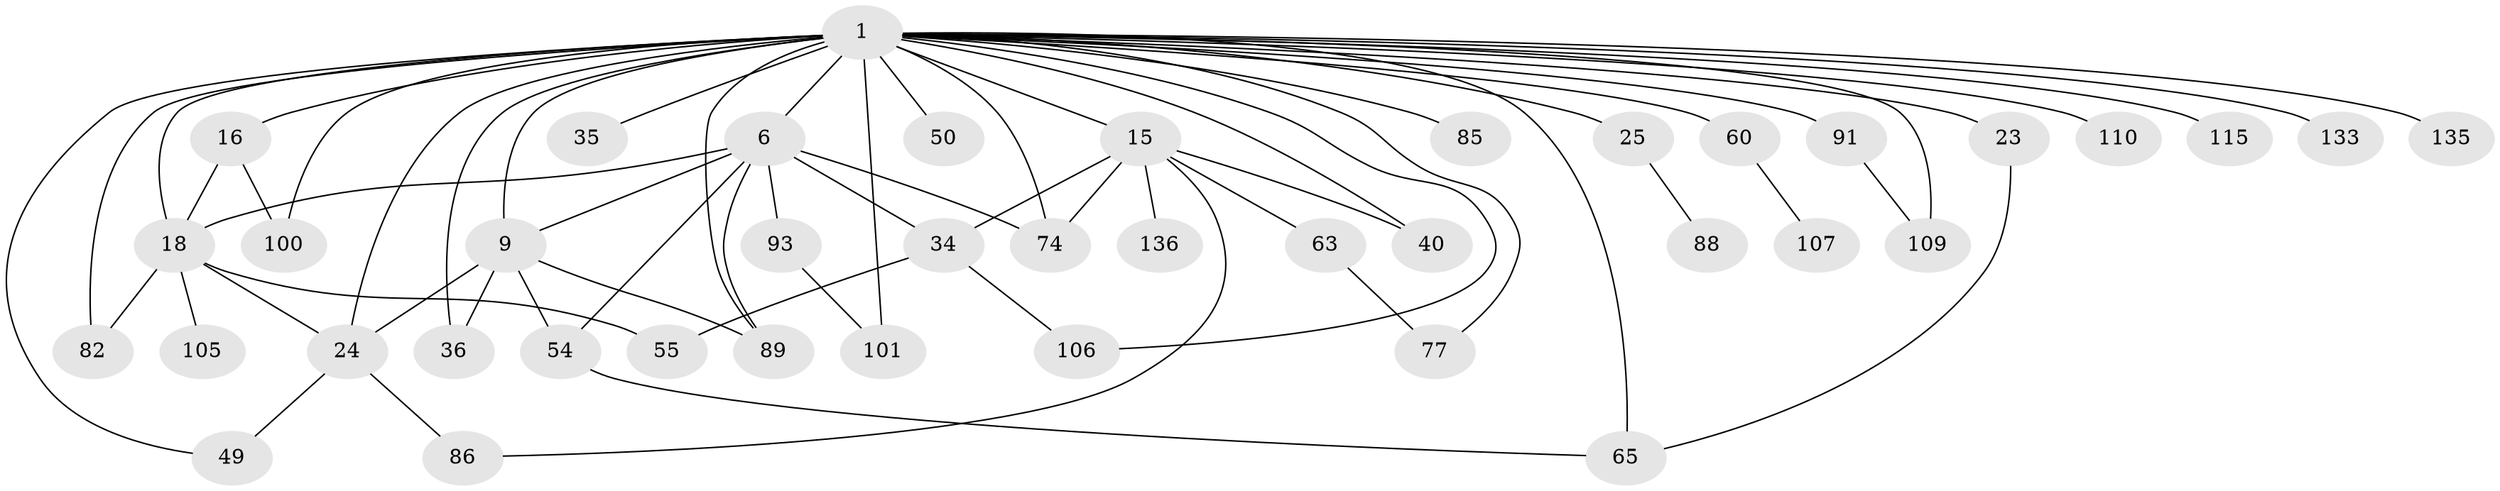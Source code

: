 // original degree distribution, {5: 0.051470588235294115, 8: 0.014705882352941176, 7: 0.014705882352941176, 2: 0.33088235294117646, 6: 0.051470588235294115, 3: 0.22058823529411764, 4: 0.10294117647058823, 1: 0.21323529411764705}
// Generated by graph-tools (version 1.1) at 2025/17/03/04/25 18:17:02]
// undirected, 40 vertices, 63 edges
graph export_dot {
graph [start="1"]
  node [color=gray90,style=filled];
  1 [super="+13+2+3+4"];
  6 [super="+7"];
  9 [super="+62+12"];
  15 [super="+26+51"];
  16 [super="+58"];
  18 [super="+27+21+97+122"];
  23 [super="+44"];
  24 [super="+134+38+48"];
  25 [super="+53+84"];
  34 [super="+68+42+41"];
  35;
  36 [super="+121"];
  40;
  49;
  50 [super="+104"];
  54 [super="+67"];
  55 [super="+76"];
  60;
  63 [super="+131"];
  65 [super="+78"];
  74 [super="+94"];
  77;
  82 [super="+118+129"];
  85;
  86;
  88;
  89 [super="+112"];
  91;
  93;
  100;
  101 [super="+102"];
  105;
  106;
  107;
  109 [super="+114"];
  110;
  115;
  133;
  135;
  136;
  1 -- 100;
  1 -- 15 [weight=2];
  1 -- 82 [weight=3];
  1 -- 115;
  1 -- 23 [weight=3];
  1 -- 24 [weight=5];
  1 -- 89;
  1 -- 6;
  1 -- 9 [weight=3];
  1 -- 110;
  1 -- 16;
  1 -- 18;
  1 -- 25 [weight=2];
  1 -- 36 [weight=2];
  1 -- 74;
  1 -- 77;
  1 -- 50;
  1 -- 85;
  1 -- 65;
  1 -- 35;
  1 -- 101 [weight=2];
  1 -- 133;
  1 -- 135;
  1 -- 40;
  1 -- 106;
  1 -- 109;
  1 -- 49;
  1 -- 91;
  1 -- 60;
  6 -- 34;
  6 -- 74;
  6 -- 18;
  6 -- 54;
  6 -- 89;
  6 -- 93;
  6 -- 9;
  9 -- 89;
  9 -- 36;
  9 -- 54;
  9 -- 24;
  15 -- 86;
  15 -- 40;
  15 -- 63;
  15 -- 136;
  15 -- 34;
  15 -- 74;
  16 -- 18;
  16 -- 100;
  18 -- 105;
  18 -- 55;
  18 -- 82;
  18 -- 24;
  23 -- 65;
  24 -- 86;
  24 -- 49;
  25 -- 88;
  34 -- 106;
  34 -- 55 [weight=2];
  54 -- 65;
  60 -- 107;
  63 -- 77;
  91 -- 109;
  93 -- 101;
}
